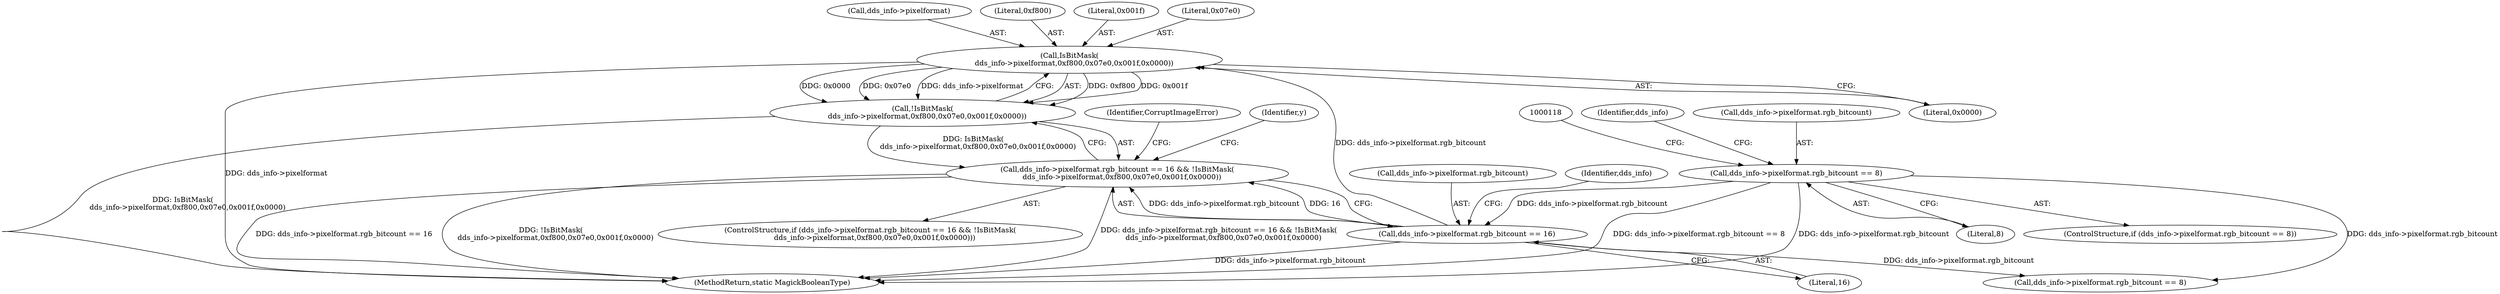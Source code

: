 digraph "0_ImageMagick_d7325bac173492b358417a0ad49fabad44447d52_3@pointer" {
"1000133" [label="(Call,IsBitMask(\n    dds_info->pixelformat,0xf800,0x07e0,0x001f,0x0000))"];
"1000125" [label="(Call,dds_info->pixelformat.rgb_bitcount == 16)"];
"1000110" [label="(Call,dds_info->pixelformat.rgb_bitcount == 8)"];
"1000132" [label="(Call,!IsBitMask(\n    dds_info->pixelformat,0xf800,0x07e0,0x001f,0x0000))"];
"1000124" [label="(Call,dds_info->pixelformat.rgb_bitcount == 16 && !IsBitMask(\n    dds_info->pixelformat,0xf800,0x07e0,0x001f,0x0000))"];
"1000125" [label="(Call,dds_info->pixelformat.rgb_bitcount == 16)"];
"1000195" [label="(Call,dds_info->pixelformat.rgb_bitcount == 8)"];
"1000131" [label="(Literal,16)"];
"1000116" [label="(Literal,8)"];
"1000128" [label="(Identifier,dds_info)"];
"1000134" [label="(Call,dds_info->pixelformat)"];
"1000133" [label="(Call,IsBitMask(\n    dds_info->pixelformat,0xf800,0x07e0,0x001f,0x0000))"];
"1000126" [label="(Call,dds_info->pixelformat.rgb_bitcount)"];
"1000142" [label="(Identifier,CorruptImageError)"];
"1000123" [label="(ControlStructure,if (dds_info->pixelformat.rgb_bitcount == 16 && !IsBitMask(\n    dds_info->pixelformat,0xf800,0x07e0,0x001f,0x0000)))"];
"1000135" [label="(Identifier,dds_info)"];
"1000110" [label="(Call,dds_info->pixelformat.rgb_bitcount == 8)"];
"1000111" [label="(Call,dds_info->pixelformat.rgb_bitcount)"];
"1000137" [label="(Literal,0xf800)"];
"1000124" [label="(Call,dds_info->pixelformat.rgb_bitcount == 16 && !IsBitMask(\n    dds_info->pixelformat,0xf800,0x07e0,0x001f,0x0000))"];
"1000139" [label="(Literal,0x001f)"];
"1000140" [label="(Literal,0x0000)"];
"1000138" [label="(Literal,0x07e0)"];
"1000149" [label="(Identifier,y)"];
"1000109" [label="(ControlStructure,if (dds_info->pixelformat.rgb_bitcount == 8))"];
"1000319" [label="(MethodReturn,static MagickBooleanType)"];
"1000132" [label="(Call,!IsBitMask(\n    dds_info->pixelformat,0xf800,0x07e0,0x001f,0x0000))"];
"1000133" -> "1000132"  [label="AST: "];
"1000133" -> "1000140"  [label="CFG: "];
"1000134" -> "1000133"  [label="AST: "];
"1000137" -> "1000133"  [label="AST: "];
"1000138" -> "1000133"  [label="AST: "];
"1000139" -> "1000133"  [label="AST: "];
"1000140" -> "1000133"  [label="AST: "];
"1000132" -> "1000133"  [label="CFG: "];
"1000133" -> "1000319"  [label="DDG: dds_info->pixelformat"];
"1000133" -> "1000132"  [label="DDG: 0xf800"];
"1000133" -> "1000132"  [label="DDG: 0x001f"];
"1000133" -> "1000132"  [label="DDG: 0x0000"];
"1000133" -> "1000132"  [label="DDG: 0x07e0"];
"1000133" -> "1000132"  [label="DDG: dds_info->pixelformat"];
"1000125" -> "1000133"  [label="DDG: dds_info->pixelformat.rgb_bitcount"];
"1000125" -> "1000124"  [label="AST: "];
"1000125" -> "1000131"  [label="CFG: "];
"1000126" -> "1000125"  [label="AST: "];
"1000131" -> "1000125"  [label="AST: "];
"1000135" -> "1000125"  [label="CFG: "];
"1000124" -> "1000125"  [label="CFG: "];
"1000125" -> "1000319"  [label="DDG: dds_info->pixelformat.rgb_bitcount"];
"1000125" -> "1000124"  [label="DDG: dds_info->pixelformat.rgb_bitcount"];
"1000125" -> "1000124"  [label="DDG: 16"];
"1000110" -> "1000125"  [label="DDG: dds_info->pixelformat.rgb_bitcount"];
"1000125" -> "1000195"  [label="DDG: dds_info->pixelformat.rgb_bitcount"];
"1000110" -> "1000109"  [label="AST: "];
"1000110" -> "1000116"  [label="CFG: "];
"1000111" -> "1000110"  [label="AST: "];
"1000116" -> "1000110"  [label="AST: "];
"1000118" -> "1000110"  [label="CFG: "];
"1000128" -> "1000110"  [label="CFG: "];
"1000110" -> "1000319"  [label="DDG: dds_info->pixelformat.rgb_bitcount == 8"];
"1000110" -> "1000319"  [label="DDG: dds_info->pixelformat.rgb_bitcount"];
"1000110" -> "1000195"  [label="DDG: dds_info->pixelformat.rgb_bitcount"];
"1000132" -> "1000124"  [label="AST: "];
"1000124" -> "1000132"  [label="CFG: "];
"1000132" -> "1000319"  [label="DDG: IsBitMask(\n    dds_info->pixelformat,0xf800,0x07e0,0x001f,0x0000)"];
"1000132" -> "1000124"  [label="DDG: IsBitMask(\n    dds_info->pixelformat,0xf800,0x07e0,0x001f,0x0000)"];
"1000124" -> "1000123"  [label="AST: "];
"1000142" -> "1000124"  [label="CFG: "];
"1000149" -> "1000124"  [label="CFG: "];
"1000124" -> "1000319"  [label="DDG: dds_info->pixelformat.rgb_bitcount == 16"];
"1000124" -> "1000319"  [label="DDG: !IsBitMask(\n    dds_info->pixelformat,0xf800,0x07e0,0x001f,0x0000)"];
"1000124" -> "1000319"  [label="DDG: dds_info->pixelformat.rgb_bitcount == 16 && !IsBitMask(\n    dds_info->pixelformat,0xf800,0x07e0,0x001f,0x0000)"];
}
